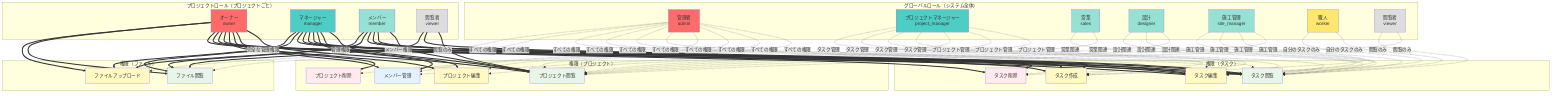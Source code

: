 %% Compass ロールと権限の関係図

graph TB
    subgraph "グローバルロール（システム全体）"
        Admin[管理者<br/>admin]
        PM[プロジェクトマネージャー<br/>project_manager]
        Sales[営業<br/>sales]
        Designer[設計<br/>designer]
        SiteManager[施工管理<br/>site_manager]
        Worker[職人<br/>worker]
        Viewer[閲覧者<br/>viewer]
    end
    
    subgraph "プロジェクトロール（プロジェクトごと）"
        Owner[オーナー<br/>owner]
        Manager[マネージャー<br/>manager]
        Member[メンバー<br/>member]
        PViewer[閲覧者<br/>viewer]
    end
    
    subgraph "権限（プロジェクト）"
        ViewProject[プロジェクト閲覧]
        EditProject[プロジェクト編集]
        DeleteProject[プロジェクト削除]
        ManageMembers[メンバー管理]
    end
    
    subgraph "権限（タスク）"
        ViewTask[タスク閲覧]
        CreateTask[タスク作成]
        EditTask[タスク編集]
        DeleteTask[タスク削除]
    end
    
    subgraph "権限（ファイル）"
        ViewFile[ファイル閲覧]
        UploadFile[ファイルアップロード]
    end
    
    %% グローバルロールの権限
    Admin -.すべての権限.-> ViewProject
    Admin -.すべての権限.-> EditProject
    Admin -.すべての権限.-> DeleteProject
    Admin -.すべての権限.-> ManageMembers
    Admin -.すべての権限.-> ViewTask
    Admin -.すべての権限.-> CreateTask
    Admin -.すべての権限.-> EditTask
    Admin -.すべての権限.-> DeleteTask
    Admin -.すべての権限.-> ViewFile
    Admin -.すべての権限.-> UploadFile
    
    PM -.プロジェクト管理.-> ViewProject
    PM -.プロジェクト管理.-> EditProject
    PM -.プロジェクト管理.-> ManageMembers
    PM -.タスク管理.-> ViewTask
    PM -.タスク管理.-> CreateTask
    PM -.タスク管理.-> EditTask
    PM -.タスク管理.-> DeleteTask
    
    Sales -.営業関連.-> ViewProject
    Sales -.営業関連.-> ViewTask
    
    Designer -.設計関連.-> ViewProject
    Designer -.設計関連.-> ViewTask
    Designer -.設計関連.-> EditTask
    
    SiteManager -.施工管理.-> ViewProject
    SiteManager -.施工管理.-> ViewTask
    SiteManager -.施工管理.-> CreateTask
    SiteManager -.施工管理.-> EditTask
    
    Worker -.自分のタスクのみ.-> ViewTask
    Worker -.自分のタスクのみ.-> EditTask
    
    Viewer -.閲覧のみ.-> ViewProject
    Viewer -.閲覧のみ.-> ViewTask
    
    %% プロジェクトロールの権限
    Owner ==>|完全な管理権限| ViewProject
    Owner ==> EditProject
    Owner ==> DeleteProject
    Owner ==> ManageMembers
    Owner ==> ViewTask
    Owner ==> CreateTask
    Owner ==> EditTask
    Owner ==> DeleteTask
    Owner ==> ViewFile
    Owner ==> UploadFile
    
    Manager ==>|管理権限| ViewProject
    Manager ==> EditProject
    Manager ==> ManageMembers
    Manager ==> ViewTask
    Manager ==> CreateTask
    Manager ==> EditTask
    Manager ==> DeleteTask
    Manager ==> ViewFile
    Manager ==> UploadFile
    
    Member ==>|メンバー権限| ViewProject
    Member ==> ViewTask
    Member ==> CreateTask
    Member ==> EditTask
    Member ==> ViewFile
    Member ==> UploadFile
    
    PViewer ==>|閲覧のみ| ViewProject
    PViewer ==> ViewTask
    PViewer ==> ViewFile
    
    %% スタイル
    style Admin fill:#ff6b6b
    style PM fill:#4ecdc4
    style Sales fill:#95e1d3
    style Designer fill:#95e1d3
    style SiteManager fill:#95e1d3
    style Worker fill:#ffe66d
    style Viewer fill:#ddd
    
    style Owner fill:#ff6b6b
    style Manager fill:#4ecdc4
    style Member fill:#95e1d3
    style PViewer fill:#ddd
    
    style ViewProject fill:#e8f5e9
    style EditProject fill:#fff9c4
    style DeleteProject fill:#ffebee
    style ManageMembers fill:#e3f2fd
    
    style ViewTask fill:#e8f5e9
    style CreateTask fill:#fff9c4
    style EditTask fill:#fff9c4
    style DeleteTask fill:#ffebee
    
    style ViewFile fill:#e8f5e9
    style UploadFile fill:#fff9c4
